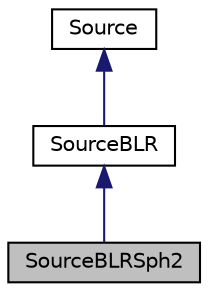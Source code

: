 digraph "SourceBLRSph2"
{
 // LATEX_PDF_SIZE
  edge [fontname="Helvetica",fontsize="10",labelfontname="Helvetica",labelfontsize="10"];
  node [fontname="Helvetica",fontsize="10",shape=record];
  Node1 [label="SourceBLRSph2",height=0.2,width=0.4,color="black", fillcolor="grey75", style="filled", fontcolor="black",tooltip="A source representing a BLR with a spherical symmetry and random velocity dispersion."];
  Node2 -> Node1 [dir="back",color="midnightblue",fontsize="10",style="solid",fontname="Helvetica"];
  Node2 [label="SourceBLR",height=0.2,width=0.4,color="black", fillcolor="white", style="filled",URL="$class_source_b_l_r.html",tooltip="Base class for all sources representing the Broad Line Region (BLR) of a AGN/QSO."];
  Node3 -> Node2 [dir="back",color="midnightblue",fontsize="10",style="solid",fontname="Helvetica"];
  Node3 [label="Source",height=0.2,width=0.4,color="black", fillcolor="white", style="filled",URL="$class_source.html",tooltip="Base class for all sources."];
}
